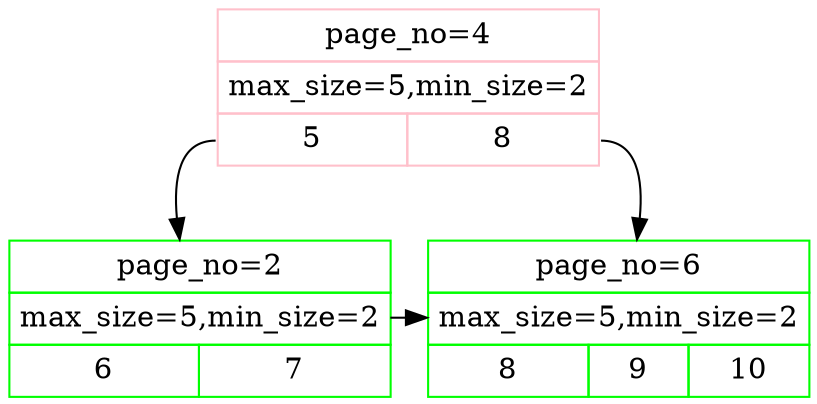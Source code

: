 digraph G {
INT_4[shape=plain color=pink label=<<TABLE BORDER="0" CELLBORDER="1" CELLSPACING="0" CELLPADDING="4">
<TR><TD COLSPAN="2">page_no=4</TD></TR>
<TR><TD COLSPAN="2">max_size=5,min_size=2</TD></TR>
<TR><TD PORT="p2">5</TD>
<TD PORT="p6">8</TD>
</TR></TABLE>>];
LEAF_2[shape=plain color=green label=<<TABLE BORDER="0" CELLBORDER="1" CELLSPACING="0" CELLPADDING="4">
<TR><TD COLSPAN="2">page_no=2</TD></TR>
<TR><TD COLSPAN="2">max_size=5,min_size=2</TD></TR>
<TR><TD>6</TD>
<TD>7</TD>
</TR></TABLE>>];
LEAF_2 -> LEAF_6;
{rank=same LEAF_2 LEAF_6};
INT_4:p2 -> LEAF_2;
LEAF_6[shape=plain color=green label=<<TABLE BORDER="0" CELLBORDER="1" CELLSPACING="0" CELLPADDING="4">
<TR><TD COLSPAN="3">page_no=6</TD></TR>
<TR><TD COLSPAN="3">max_size=5,min_size=2</TD></TR>
<TR><TD>8</TD>
<TD>9</TD>
<TD>10</TD>
</TR></TABLE>>];
INT_4:p6 -> LEAF_6;
}
